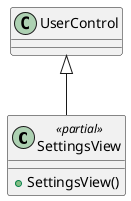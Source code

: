 @startuml
class SettingsView <<partial>> {
    + SettingsView()
}
UserControl <|-- SettingsView
@enduml
